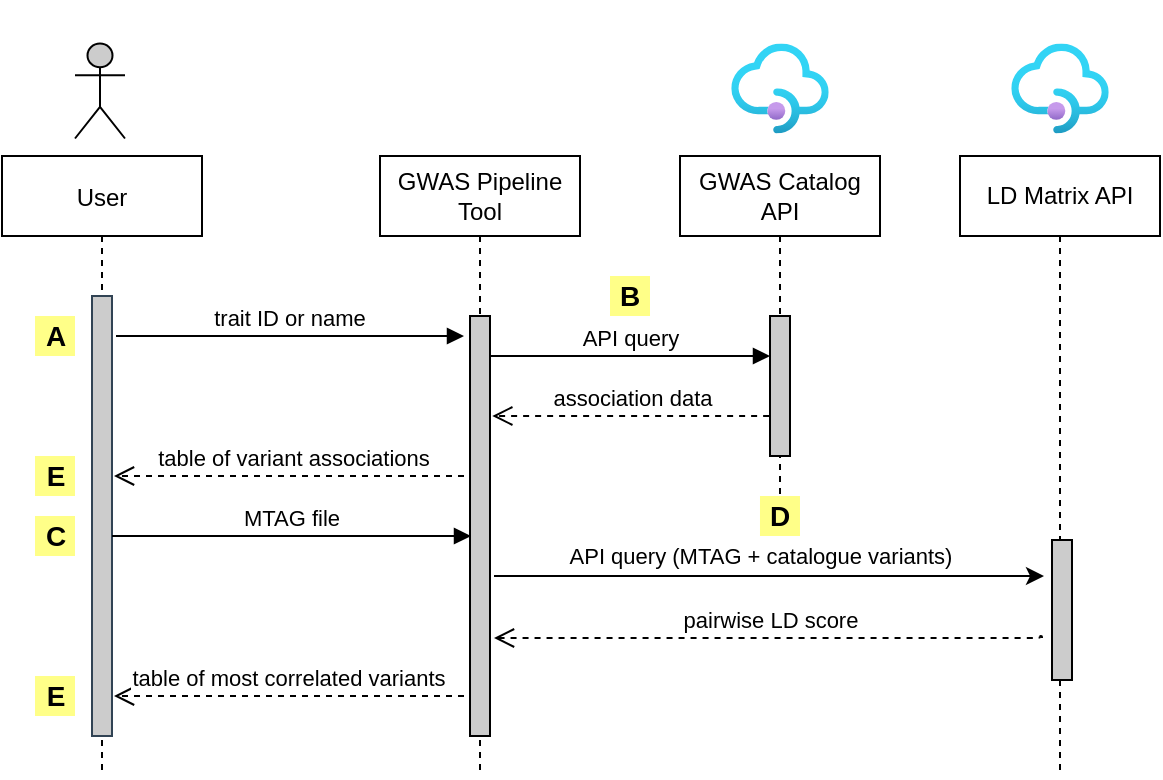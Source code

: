 <mxfile version="17.4.6" type="device"><diagram id="kgpKYQtTHZ0yAKxKKP6v" name="Page-1"><mxGraphModel dx="790" dy="387" grid="1" gridSize="10" guides="1" tooltips="1" connect="1" arrows="1" fold="1" page="1" pageScale="1" pageWidth="850" pageHeight="1100" math="0" shadow="0"><root><mxCell id="0"/><mxCell id="1" parent="0"/><mxCell id="3nuBFxr9cyL0pnOWT2aG-1" value="User" style="shape=umlLifeline;perimeter=lifelinePerimeter;container=1;collapsible=0;recursiveResize=0;rounded=0;shadow=0;strokeWidth=1;" parent="1" vertex="1"><mxGeometry x="121" y="80" width="100" height="310" as="geometry"/></mxCell><mxCell id="3nuBFxr9cyL0pnOWT2aG-2" value="" style="points=[];perimeter=orthogonalPerimeter;rounded=0;shadow=0;strokeWidth=1;fillColor=#CCCCCC;fontColor=#ffffff;strokeColor=#314354;" parent="3nuBFxr9cyL0pnOWT2aG-1" vertex="1"><mxGeometry x="45" y="70" width="10" height="220" as="geometry"/></mxCell><mxCell id="MGGQKqNiVoP-iDB6kAZS-50" value="&lt;b&gt;E&lt;/b&gt;" style="rounded=0;whiteSpace=wrap;html=1;fontSize=14;fillColor=#ffff88;strokeColor=none;" vertex="1" parent="3nuBFxr9cyL0pnOWT2aG-1"><mxGeometry x="16.5" y="150" width="20" height="20" as="geometry"/></mxCell><mxCell id="MGGQKqNiVoP-iDB6kAZS-51" value="&lt;b&gt;E&lt;/b&gt;" style="rounded=0;whiteSpace=wrap;html=1;fontSize=14;fillColor=#ffff88;strokeColor=none;" vertex="1" parent="3nuBFxr9cyL0pnOWT2aG-1"><mxGeometry x="16.5" y="260" width="20" height="20" as="geometry"/></mxCell><mxCell id="MGGQKqNiVoP-iDB6kAZS-42" value="&lt;b&gt;A&lt;/b&gt;" style="rounded=0;whiteSpace=wrap;html=1;fontSize=14;fillColor=#ffff88;strokeColor=none;" vertex="1" parent="3nuBFxr9cyL0pnOWT2aG-1"><mxGeometry x="16.5" y="80" width="20" height="20" as="geometry"/></mxCell><mxCell id="MGGQKqNiVoP-iDB6kAZS-44" value="&lt;b&gt;C&lt;/b&gt;" style="rounded=0;whiteSpace=wrap;html=1;fontSize=14;fillColor=#ffff88;strokeColor=none;" vertex="1" parent="3nuBFxr9cyL0pnOWT2aG-1"><mxGeometry x="16.5" y="180" width="20" height="20" as="geometry"/></mxCell><mxCell id="3nuBFxr9cyL0pnOWT2aG-5" value="GWAS Pipeline Tool" style="shape=umlLifeline;perimeter=lifelinePerimeter;container=1;collapsible=0;recursiveResize=0;rounded=0;shadow=0;strokeWidth=1;whiteSpace=wrap;" parent="1" vertex="1"><mxGeometry x="310" y="80" width="100" height="310" as="geometry"/></mxCell><mxCell id="3nuBFxr9cyL0pnOWT2aG-6" value="" style="points=[];perimeter=orthogonalPerimeter;rounded=0;shadow=0;strokeWidth=1;fillColor=#CCCCCC;" parent="3nuBFxr9cyL0pnOWT2aG-5" vertex="1"><mxGeometry x="45" y="80" width="10" height="210" as="geometry"/></mxCell><mxCell id="3nuBFxr9cyL0pnOWT2aG-7" value="table of variant associations" style="verticalAlign=bottom;endArrow=open;dashed=1;endSize=8;shadow=0;strokeWidth=1;" parent="1" edge="1"><mxGeometry x="-0.03" relative="1" as="geometry"><mxPoint x="177" y="240" as="targetPoint"/><mxPoint x="352" y="240" as="sourcePoint"/><Array as="points"><mxPoint x="267" y="240"/></Array><mxPoint as="offset"/></mxGeometry></mxCell><mxCell id="3nuBFxr9cyL0pnOWT2aG-8" value="trait ID or name" style="verticalAlign=bottom;endArrow=block;shadow=0;strokeWidth=1;" parent="1" edge="1"><mxGeometry relative="1" as="geometry"><mxPoint x="178" y="170" as="sourcePoint"/><mxPoint x="352" y="170" as="targetPoint"/><Array as="points"><mxPoint x="292" y="170"/></Array></mxGeometry></mxCell><object label="API query" id="MGGQKqNiVoP-iDB6kAZS-4"><mxCell style="edgeStyle=orthogonalEdgeStyle;rounded=1;orthogonalLoop=1;jettySize=auto;html=1;endArrow=block;verticalAlign=bottom;shadow=0;strokeWidth=1;" edge="1" parent="1" source="3nuBFxr9cyL0pnOWT2aG-6" target="MGGQKqNiVoP-iDB6kAZS-10"><mxGeometry relative="1" as="geometry"><mxPoint x="500" y="190" as="targetPoint"/><Array as="points"><mxPoint x="410" y="180"/><mxPoint x="410" y="180"/></Array></mxGeometry></mxCell></object><mxCell id="3nuBFxr9cyL0pnOWT2aG-9" value="MTAG file" style="verticalAlign=bottom;endArrow=block;shadow=0;strokeWidth=1;" parent="1" edge="1"><mxGeometry relative="1" as="geometry"><mxPoint x="176" y="270" as="sourcePoint"/><mxPoint x="355.5" y="270" as="targetPoint"/><Array as="points"><mxPoint x="196" y="270"/><mxPoint x="296" y="270"/><mxPoint x="346" y="270"/></Array></mxGeometry></mxCell><mxCell id="MGGQKqNiVoP-iDB6kAZS-9" value="GWAS Catalog API" style="shape=umlLifeline;perimeter=lifelinePerimeter;container=1;collapsible=0;recursiveResize=0;rounded=0;shadow=0;strokeWidth=1;whiteSpace=wrap;" vertex="1" parent="1"><mxGeometry x="460" y="80" width="100" height="170" as="geometry"/></mxCell><mxCell id="MGGQKqNiVoP-iDB6kAZS-10" value="" style="points=[];perimeter=orthogonalPerimeter;rounded=0;shadow=0;strokeWidth=1;fillColor=#CCCCCC;" vertex="1" parent="MGGQKqNiVoP-iDB6kAZS-9"><mxGeometry x="45" y="80" width="10" height="70" as="geometry"/></mxCell><mxCell id="MGGQKqNiVoP-iDB6kAZS-12" value="association data" style="edgeStyle=orthogonalEdgeStyle;rounded=1;orthogonalLoop=1;jettySize=auto;html=1;dashed=1;exitX=0.056;exitY=0.736;exitDx=0;exitDy=0;exitPerimeter=0;endArrow=open;verticalAlign=bottom;endSize=8;shadow=0;strokeWidth=1;entryX=1.213;entryY=0.224;entryDx=0;entryDy=0;entryPerimeter=0;" edge="1" parent="1"><mxGeometry relative="1" as="geometry"><mxPoint x="504.56" y="210.0" as="sourcePoint"/><mxPoint x="366.13" y="210.0" as="targetPoint"/><Array as="points"/></mxGeometry></mxCell><mxCell id="MGGQKqNiVoP-iDB6kAZS-13" value="LD Matrix API" style="shape=umlLifeline;perimeter=lifelinePerimeter;container=1;collapsible=0;recursiveResize=0;rounded=0;shadow=0;strokeWidth=1;whiteSpace=wrap;" vertex="1" parent="1"><mxGeometry x="600" y="80" width="100" height="310" as="geometry"/></mxCell><mxCell id="MGGQKqNiVoP-iDB6kAZS-14" value="" style="points=[];perimeter=orthogonalPerimeter;rounded=0;shadow=0;strokeWidth=1;fillColor=#CCCCCC;" vertex="1" parent="MGGQKqNiVoP-iDB6kAZS-13"><mxGeometry x="46" y="192" width="10" height="70" as="geometry"/></mxCell><mxCell id="MGGQKqNiVoP-iDB6kAZS-21" value="API query (MTAG + catalogue variants)" style="edgeStyle=orthogonalEdgeStyle;rounded=0;orthogonalLoop=1;jettySize=auto;html=1;" edge="1" parent="MGGQKqNiVoP-iDB6kAZS-13"><mxGeometry x="-0.033" y="10" relative="1" as="geometry"><mxPoint x="-233" y="210" as="sourcePoint"/><mxPoint x="42" y="210" as="targetPoint"/><Array as="points"><mxPoint x="42" y="210"/></Array><mxPoint as="offset"/></mxGeometry></mxCell><mxCell id="MGGQKqNiVoP-iDB6kAZS-23" value="pairwise LD score" style="edgeStyle=orthogonalEdgeStyle;rounded=1;orthogonalLoop=1;jettySize=auto;html=1;dashed=1;endArrow=open;verticalAlign=bottom;endSize=8;shadow=0;strokeWidth=1;" edge="1" parent="MGGQKqNiVoP-iDB6kAZS-13"><mxGeometry relative="1" as="geometry"><mxPoint x="41" y="241" as="sourcePoint"/><mxPoint x="-233" y="241" as="targetPoint"/><Array as="points"><mxPoint x="40" y="240"/></Array></mxGeometry></mxCell><mxCell id="3nuBFxr9cyL0pnOWT2aG-10" value="table of most correlated variants" style="verticalAlign=bottom;endArrow=open;dashed=1;endSize=8;shadow=0;strokeWidth=1;" parent="1" edge="1"><mxGeometry relative="1" as="geometry"><mxPoint x="177" y="350" as="targetPoint"/><mxPoint x="352" y="350" as="sourcePoint"/><Array as="points"><mxPoint x="327" y="350"/><mxPoint x="217" y="350"/></Array></mxGeometry></mxCell><mxCell id="MGGQKqNiVoP-iDB6kAZS-30" value="" style="shape=image;html=1;verticalAlign=top;verticalLabelPosition=bottom;labelBackgroundColor=#ffffff;imageAspect=0;aspect=fixed;image=https://cdn4.iconfinder.com/data/icons/scripting-and-programming-languages/512/660277-Python_logo-128.png;fillColor=#CCCCCC;" vertex="1" parent="1"><mxGeometry x="316" y="2.25" width="88" height="88" as="geometry"/></mxCell><mxCell id="MGGQKqNiVoP-iDB6kAZS-32" value="" style="aspect=fixed;html=1;points=[];align=center;image;fontSize=12;image=img/lib/azure2/app_services/API_Management_Services.svg;fillColor=#CCCCCC;" vertex="1" parent="1"><mxGeometry x="485.62" y="23.75" width="48.75" height="45" as="geometry"/></mxCell><mxCell id="MGGQKqNiVoP-iDB6kAZS-34" value="" style="aspect=fixed;html=1;points=[];align=center;image;fontSize=12;image=img/lib/azure2/app_services/API_Management_Services.svg;fillColor=#CCCCCC;" vertex="1" parent="1"><mxGeometry x="625.63" y="23.75" width="48.75" height="45" as="geometry"/></mxCell><mxCell id="MGGQKqNiVoP-iDB6kAZS-36" value="" style="shape=umlActor;verticalLabelPosition=bottom;verticalAlign=top;html=1;outlineConnect=0;fillColor=#CCCCCC;" vertex="1" parent="1"><mxGeometry x="157.5" y="23.75" width="25" height="47.5" as="geometry"/></mxCell><mxCell id="MGGQKqNiVoP-iDB6kAZS-43" value="&lt;b&gt;B&lt;/b&gt;" style="rounded=0;whiteSpace=wrap;html=1;fontSize=14;fillColor=#ffff88;strokeColor=none;" vertex="1" parent="1"><mxGeometry x="425" y="140" width="20" height="20" as="geometry"/></mxCell><mxCell id="MGGQKqNiVoP-iDB6kAZS-47" value="&lt;b&gt;D&lt;/b&gt;" style="rounded=0;whiteSpace=wrap;html=1;fontSize=14;fillColor=#ffff88;strokeColor=none;" vertex="1" parent="1"><mxGeometry x="499.99" y="250" width="20" height="20" as="geometry"/></mxCell></root></mxGraphModel></diagram></mxfile>